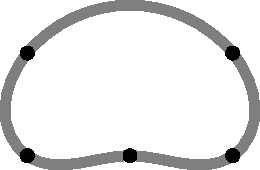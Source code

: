 size(130,0);
pair[] z={(0,0), (0,1), (2,1), (2,0), (1,0)};

draw(z[0]..z[1]..z[2]..z[3]..z[4]..cycle,
     grey+linewidth(5));
dot(z,linewidth(7));

